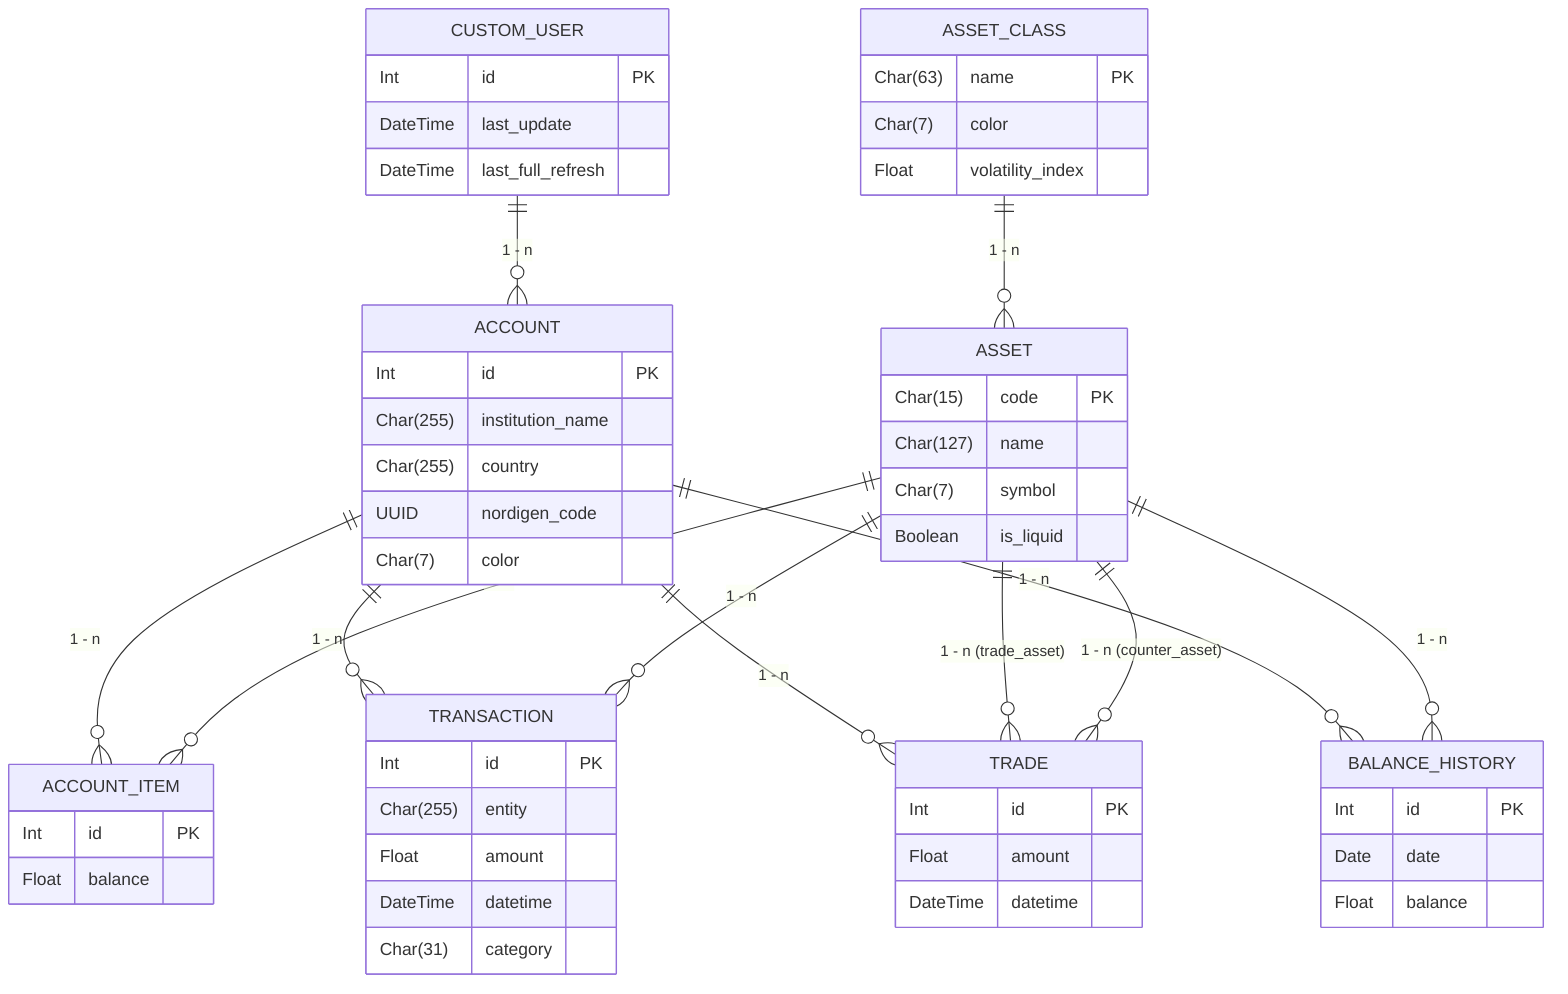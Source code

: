 erDiagram

    %% -------------------------
    %% ENTITY: AssetClass
    %% -------------------------
    ASSET_CLASS {
        Char(63) name PK
        Char(7) color
        Float volatility_index
    }

    %% -------------------------
    %% ENTITY: Asset
    %% -------------------------
    ASSET {
        Char(15) code PK
        Char(127) name
        Char(7) symbol
        Boolean is_liquid
        %% symbol is nullable
        %% FK to AssetClass(name)
    }

    %% -------------------------
    %% ENTITY: CustomUser (extends AbstractUser)
    %%   Represented here for completeness
    %% -------------------------
    CUSTOM_USER {
        Int id PK
        DateTime last_update
        DateTime last_full_refresh
        %% plus AbstractUser fields
    }

    %% -------------------------
    %% ENTITY: Account
    %% -------------------------
    ACCOUNT {
        Int id PK
        Char(255) institution_name
        Char(255) country
        UUID nordigen_code
        Char(7) color
        %% FK to CustomUser(id)
        %% unique(institution_name, user)
    }

    %% -------------------------
    %% ENTITY: AccountItem
    %% -------------------------
    ACCOUNT_ITEM {
        Int id PK
        Float balance
        %% FK to Account(id)
        %% FK to Asset(code)
        %% unique(account, asset)
    }

    %% -------------------------
    %% ENTITY: Transaction
    %% -------------------------
    TRANSACTION {
        Int id PK
        Char(255) entity
        Float amount
        DateTime datetime
        Char(31) category
        %% amount cannot be zero
        %% FK to Account(id)
        %% FK to Asset(code)
    }

    %% -------------------------
    %% ENTITY: Trade
    %% -------------------------
    TRADE {
        Int id PK
        Float amount
        DateTime datetime
        %% amount cannot be zero
        %% FK to Account(id)
        %% FK to Asset(code) (trade_asset)
        %% FK to Asset(code) (counter_asset)
    }

    %% -------------------------
    %% ENTITY: BalanceHistory
    %% -------------------------
    BALANCE_HISTORY {
        Int id PK
        Date date
        Float balance
        %% FK to Account(id)
        %% FK to Asset(code)
        %% unique(account, asset, date)
        %% ordering: (account, asset, date)
    }

    %% -------------------------
    %% RELATIONSHIPS
    %% -------------------------

    %% AssetClass (1) -- (N) Asset
    ASSET_CLASS ||--o{ ASSET : "1 - n"

    %% CustomUser (1) -- (N) Account
    CUSTOM_USER ||--o{ ACCOUNT : "1 - n"

    %% Account (1) -- (N) AccountItem
    ACCOUNT ||--o{ ACCOUNT_ITEM : "1 - n"

    %% Asset (1) -- (N) AccountItem
    ASSET ||--o{ ACCOUNT_ITEM : "1 - n"

    %% Account (1) -- (N) Transaction
    ACCOUNT ||--o{ TRANSACTION : "1 - n"

    %% Asset (1) -- (N) Transaction
    ASSET ||--o{ TRANSACTION : "1 - n"

    %% Account (1) -- (N) Trade
    ACCOUNT ||--o{ TRADE : "1 - n"

    %% Asset (1) -- (N) Trade (trade_asset)
    ASSET ||--o{ TRADE : "1 - n (trade_asset)"

    %% Asset (1) -- (N) Trade (counter_asset)
    ASSET ||--o{ TRADE : "1 - n (counter_asset)"

    %% Account (1) -- (N) BalanceHistory
    ACCOUNT ||--o{ BALANCE_HISTORY : "1 - n"

    %% Asset (1) -- (N) BalanceHistory
    ASSET ||--o{ BALANCE_HISTORY : "1 - n"